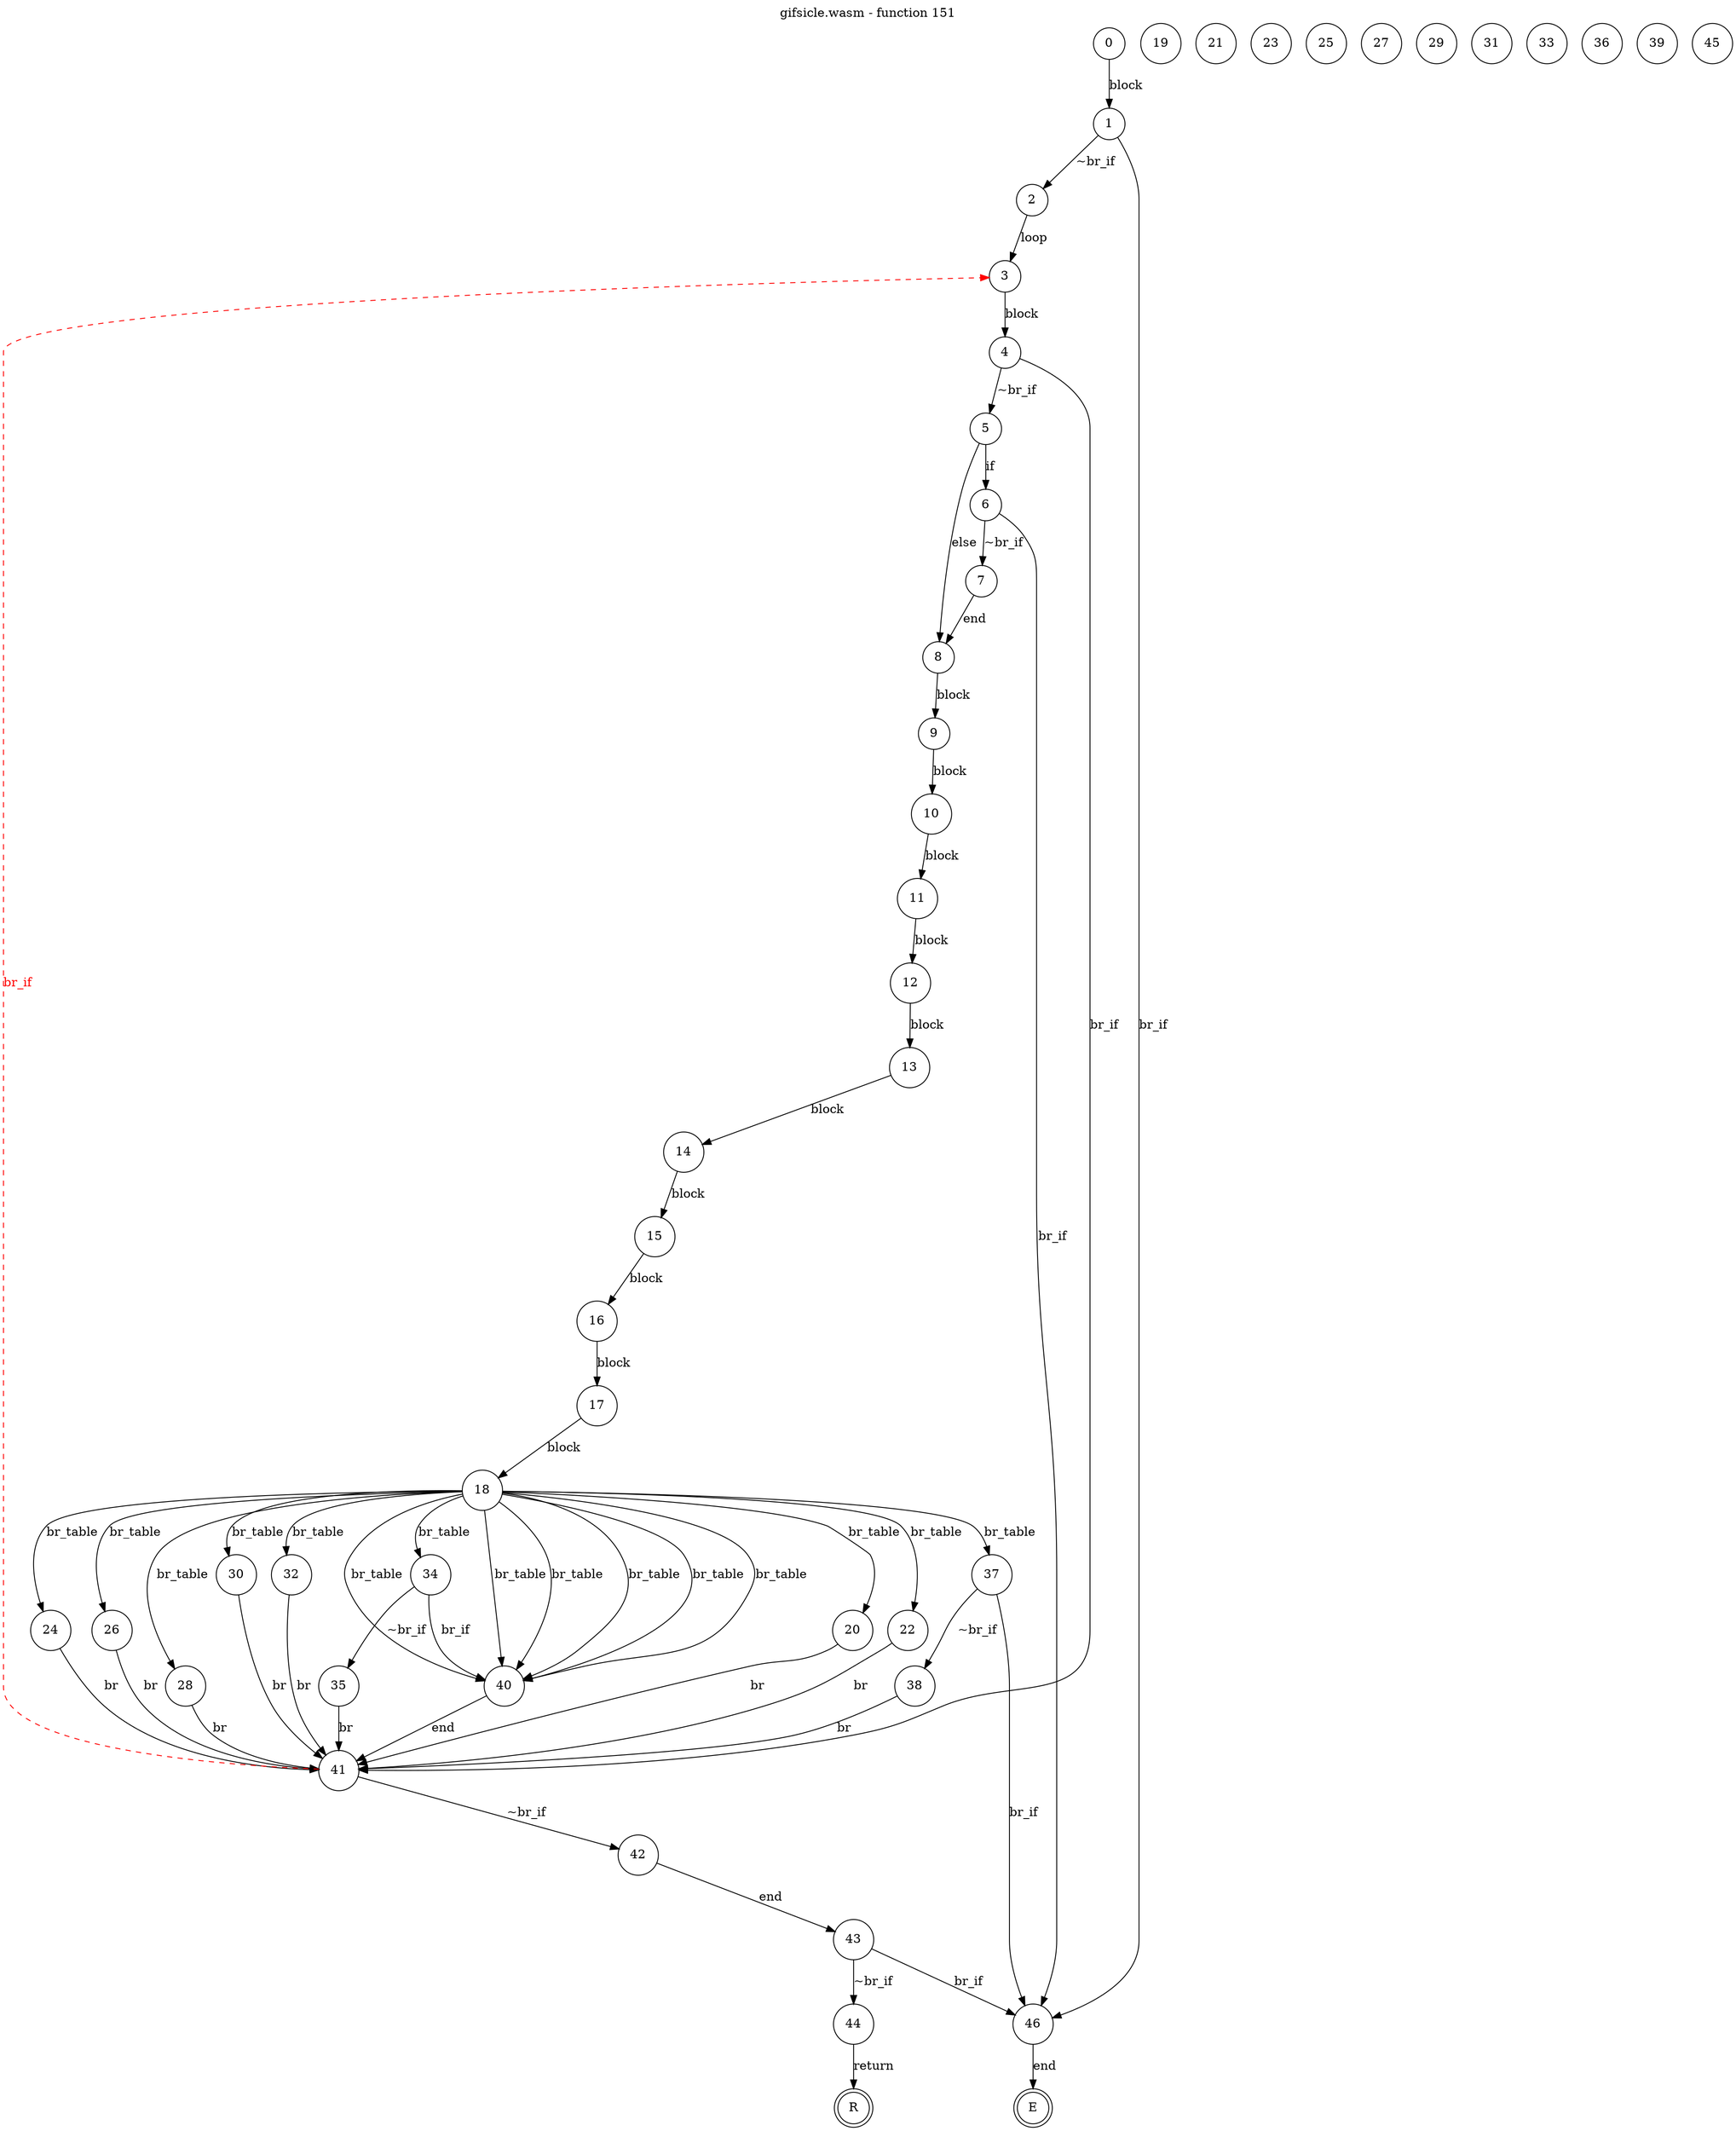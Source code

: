 digraph finite_state_machine {
    label = "gifsicle.wasm - function 151"
    labelloc =  t
    labelfontsize = 16
    labelfontcolor = black
    labelfontname = "Helvetica"
    node [shape = doublecircle]; E R ;
node [shape=circle, fontcolor=black, style="", label="0"]0
node [shape=circle, fontcolor=black, style="", label="1"]1
node [shape=circle, fontcolor=black, style="", label="2"]2
node [shape=circle, fontcolor=black, style="", label="3"]3
node [shape=circle, fontcolor=black, style="", label="4"]4
node [shape=circle, fontcolor=black, style="", label="5"]5
node [shape=circle, fontcolor=black, style="", label="6"]6
node [shape=circle, fontcolor=black, style="", label="7"]7
node [shape=circle, fontcolor=black, style="", label="8"]8
node [shape=circle, fontcolor=black, style="", label="9"]9
node [shape=circle, fontcolor=black, style="", label="10"]10
node [shape=circle, fontcolor=black, style="", label="11"]11
node [shape=circle, fontcolor=black, style="", label="12"]12
node [shape=circle, fontcolor=black, style="", label="13"]13
node [shape=circle, fontcolor=black, style="", label="14"]14
node [shape=circle, fontcolor=black, style="", label="15"]15
node [shape=circle, fontcolor=black, style="", label="16"]16
node [shape=circle, fontcolor=black, style="", label="17"]17
node [shape=circle, fontcolor=black, style="", label="18"]18
node [shape=circle, fontcolor=black, style="", label="19"]19
node [shape=circle, fontcolor=black, style="", label="20"]20
node [shape=circle, fontcolor=black, style="", label="21"]21
node [shape=circle, fontcolor=black, style="", label="22"]22
node [shape=circle, fontcolor=black, style="", label="23"]23
node [shape=circle, fontcolor=black, style="", label="24"]24
node [shape=circle, fontcolor=black, style="", label="25"]25
node [shape=circle, fontcolor=black, style="", label="26"]26
node [shape=circle, fontcolor=black, style="", label="27"]27
node [shape=circle, fontcolor=black, style="", label="28"]28
node [shape=circle, fontcolor=black, style="", label="29"]29
node [shape=circle, fontcolor=black, style="", label="30"]30
node [shape=circle, fontcolor=black, style="", label="31"]31
node [shape=circle, fontcolor=black, style="", label="32"]32
node [shape=circle, fontcolor=black, style="", label="33"]33
node [shape=circle, fontcolor=black, style="", label="34"]34
node [shape=circle, fontcolor=black, style="", label="35"]35
node [shape=circle, fontcolor=black, style="", label="36"]36
node [shape=circle, fontcolor=black, style="", label="37"]37
node [shape=circle, fontcolor=black, style="", label="38"]38
node [shape=circle, fontcolor=black, style="", label="39"]39
node [shape=circle, fontcolor=black, style="", label="40"]40
node [shape=circle, fontcolor=black, style="", label="41"]41
node [shape=circle, fontcolor=black, style="", label="42"]42
node [shape=circle, fontcolor=black, style="", label="43"]43
node [shape=circle, fontcolor=black, style="", label="44"]44
node [shape=circle, fontcolor=black, style="", label="45"]45
node [shape=circle, fontcolor=black, style="", label="46"]46
node [shape=circle, fontcolor=black, style="", label="E"]E
node [shape=circle, fontcolor=black, style="", label="R"]R
    0 -> 1[label="block"];
    1 -> 2[label="~br_if"];
    1 -> 46[label="br_if"];
    2 -> 3[label="loop"];
    3 -> 4[label="block"];
    4 -> 5[label="~br_if"];
    4 -> 41[label="br_if"];
    5 -> 6[label="if"];
    5 -> 8[label="else"];
    6 -> 7[label="~br_if"];
    6 -> 46[label="br_if"];
    7 -> 8[label="end"];
    8 -> 9[label="block"];
    9 -> 10[label="block"];
    10 -> 11[label="block"];
    11 -> 12[label="block"];
    12 -> 13[label="block"];
    13 -> 14[label="block"];
    14 -> 15[label="block"];
    15 -> 16[label="block"];
    16 -> 17[label="block"];
    17 -> 18[label="block"];
    18 -> 37[label="br_table"];
    18 -> 40[label="br_table"];
    18 -> 40[label="br_table"];
    18 -> 40[label="br_table"];
    18 -> 40[label="br_table"];
    18 -> 40[label="br_table"];
    18 -> 40[label="br_table"];
    18 -> 20[label="br_table"];
    18 -> 22[label="br_table"];
    18 -> 30[label="br_table"];
    18 -> 26[label="br_table"];
    18 -> 32[label="br_table"];
    18 -> 24[label="br_table"];
    18 -> 28[label="br_table"];
    18 -> 34[label="br_table"];
    20 -> 41[label="br"];
    22 -> 41[label="br"];
    24 -> 41[label="br"];
    26 -> 41[label="br"];
    28 -> 41[label="br"];
    30 -> 41[label="br"];
    32 -> 41[label="br"];
    34 -> 35[label="~br_if"];
    34 -> 40[label="br_if"];
    35 -> 41[label="br"];
    37 -> 38[label="~br_if"];
    37 -> 46[label="br_if"];
    38 -> 41[label="br"];
    40 -> 41[label="end"];
    41 -> 42[label="~br_if"];
    41 -> 3[style="dashed" color="red" fontcolor="red" label="br_if"];
    42 -> 43[label="end"];
    43 -> 44[label="~br_if"];
    43 -> 46[label="br_if"];
    44 -> R[label="return"];
    46 -> E[label="end"];
}
